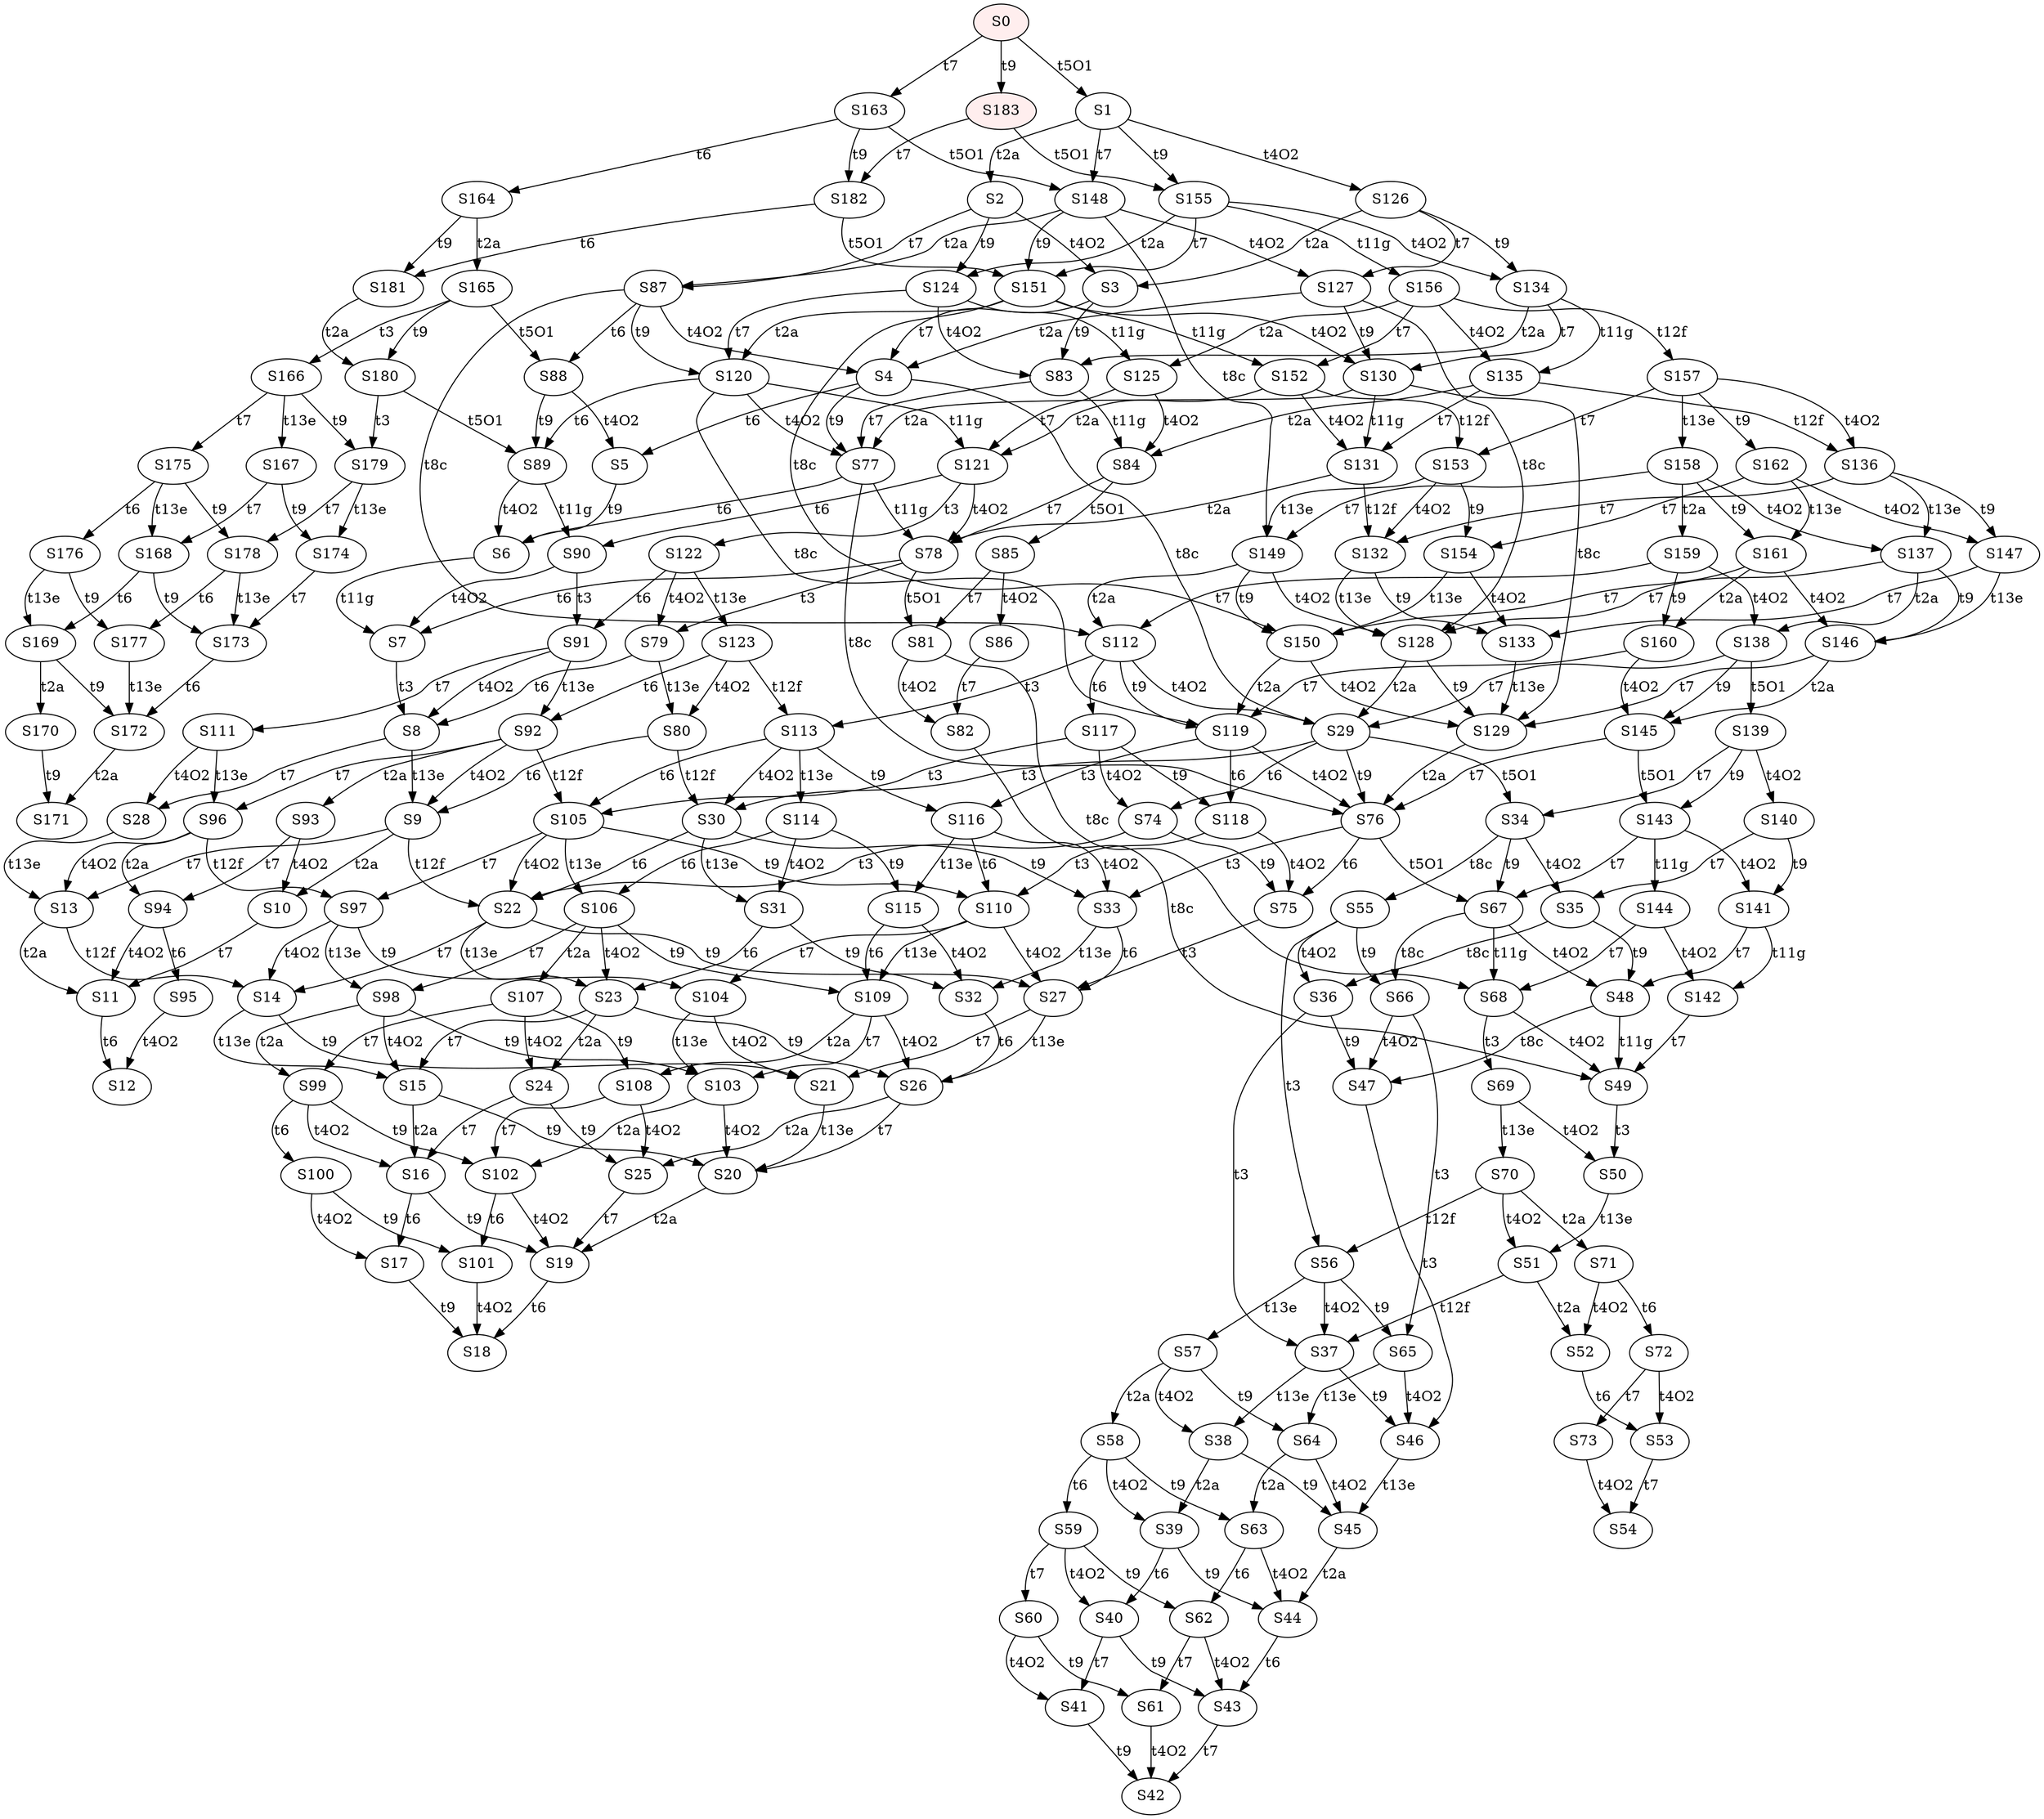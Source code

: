 digraph "SCinput/ic" {
node [style=filled fillcolor="#FFEEEE"]; S0 ;
node [fillcolor="#FFFFFF"]; S1 ;
node [fillcolor="#FFFFFF"]; S2 ;
node [fillcolor="#FFFFFF"]; S3 ;
node [fillcolor="#FFFFFF"]; S4 ;
node [fillcolor="#FFFFFF"]; S5 ;
node [fillcolor="#FFFFFF"]; S6 ;
node [fillcolor="#FFFFFF"]; S7 ;
node [fillcolor="#FFFFFF"]; S8 ;
node [fillcolor="#FFFFFF"]; S9 ;
node [fillcolor="#FFFFFF"]; S10 ;
node [fillcolor="#FFFFFF"]; S11 ;
node [fillcolor="#FFFFFF"]; S12 ;
node [fillcolor="#FFFFFF"]; S13 ;
node [fillcolor="#FFFFFF"]; S14 ;
node [fillcolor="#FFFFFF"]; S15 ;
node [fillcolor="#FFFFFF"]; S16 ;
node [fillcolor="#FFFFFF"]; S17 ;
node [fillcolor="#FFFFFF"]; S18 ;
node [fillcolor="#FFFFFF"]; S19 ;
node [fillcolor="#FFFFFF"]; S20 ;
node [fillcolor="#FFFFFF"]; S21 ;
node [fillcolor="#FFFFFF"]; S22 ;
node [fillcolor="#FFFFFF"]; S23 ;
node [fillcolor="#FFFFFF"]; S24 ;
node [fillcolor="#FFFFFF"]; S25 ;
node [fillcolor="#FFFFFF"]; S26 ;
node [fillcolor="#FFFFFF"]; S27 ;
node [fillcolor="#FFFFFF"]; S28 ;
node [fillcolor="#FFFFFF"]; S29 ;
node [fillcolor="#FFFFFF"]; S30 ;
node [fillcolor="#FFFFFF"]; S31 ;
node [fillcolor="#FFFFFF"]; S32 ;
node [fillcolor="#FFFFFF"]; S33 ;
node [fillcolor="#FFFFFF"]; S34 ;
node [fillcolor="#FFFFFF"]; S35 ;
node [fillcolor="#FFFFFF"]; S36 ;
node [fillcolor="#FFFFFF"]; S37 ;
node [fillcolor="#FFFFFF"]; S38 ;
node [fillcolor="#FFFFFF"]; S39 ;
node [fillcolor="#FFFFFF"]; S40 ;
node [fillcolor="#FFFFFF"]; S41 ;
node [fillcolor="#FFFFFF"]; S42 ;
node [fillcolor="#FFFFFF"]; S43 ;
node [fillcolor="#FFFFFF"]; S44 ;
node [fillcolor="#FFFFFF"]; S45 ;
node [fillcolor="#FFFFFF"]; S46 ;
node [fillcolor="#FFFFFF"]; S47 ;
node [fillcolor="#FFFFFF"]; S48 ;
node [fillcolor="#FFFFFF"]; S49 ;
node [fillcolor="#FFFFFF"]; S50 ;
node [fillcolor="#FFFFFF"]; S51 ;
node [fillcolor="#FFFFFF"]; S52 ;
node [fillcolor="#FFFFFF"]; S53 ;
node [fillcolor="#FFFFFF"]; S54 ;
node [fillcolor="#FFFFFF"]; S55 ;
node [fillcolor="#FFFFFF"]; S56 ;
node [fillcolor="#FFFFFF"]; S57 ;
node [fillcolor="#FFFFFF"]; S58 ;
node [fillcolor="#FFFFFF"]; S59 ;
node [fillcolor="#FFFFFF"]; S60 ;
node [fillcolor="#FFFFFF"]; S61 ;
node [fillcolor="#FFFFFF"]; S62 ;
node [fillcolor="#FFFFFF"]; S63 ;
node [fillcolor="#FFFFFF"]; S64 ;
node [fillcolor="#FFFFFF"]; S65 ;
node [fillcolor="#FFFFFF"]; S66 ;
node [fillcolor="#FFFFFF"]; S67 ;
node [fillcolor="#FFFFFF"]; S68 ;
node [fillcolor="#FFFFFF"]; S69 ;
node [fillcolor="#FFFFFF"]; S70 ;
node [fillcolor="#FFFFFF"]; S71 ;
node [fillcolor="#FFFFFF"]; S72 ;
node [fillcolor="#FFFFFF"]; S73 ;
node [fillcolor="#FFFFFF"]; S74 ;
node [fillcolor="#FFFFFF"]; S75 ;
node [fillcolor="#FFFFFF"]; S76 ;
node [fillcolor="#FFFFFF"]; S77 ;
node [fillcolor="#FFFFFF"]; S78 ;
node [fillcolor="#FFFFFF"]; S79 ;
node [fillcolor="#FFFFFF"]; S80 ;
node [fillcolor="#FFFFFF"]; S81 ;
node [fillcolor="#FFFFFF"]; S82 ;
node [fillcolor="#FFFFFF"]; S83 ;
node [fillcolor="#FFFFFF"]; S84 ;
node [fillcolor="#FFFFFF"]; S85 ;
node [fillcolor="#FFFFFF"]; S86 ;
node [fillcolor="#FFFFFF"]; S87 ;
node [fillcolor="#FFFFFF"]; S88 ;
node [fillcolor="#FFFFFF"]; S89 ;
node [fillcolor="#FFFFFF"]; S90 ;
node [fillcolor="#FFFFFF"]; S91 ;
node [fillcolor="#FFFFFF"]; S92 ;
node [fillcolor="#FFFFFF"]; S93 ;
node [fillcolor="#FFFFFF"]; S94 ;
node [fillcolor="#FFFFFF"]; S95 ;
node [fillcolor="#FFFFFF"]; S96 ;
node [fillcolor="#FFFFFF"]; S97 ;
node [fillcolor="#FFFFFF"]; S98 ;
node [fillcolor="#FFFFFF"]; S99 ;
node [fillcolor="#FFFFFF"]; S100 ;
node [fillcolor="#FFFFFF"]; S101 ;
node [fillcolor="#FFFFFF"]; S102 ;
node [fillcolor="#FFFFFF"]; S103 ;
node [fillcolor="#FFFFFF"]; S104 ;
node [fillcolor="#FFFFFF"]; S105 ;
node [fillcolor="#FFFFFF"]; S106 ;
node [fillcolor="#FFFFFF"]; S107 ;
node [fillcolor="#FFFFFF"]; S108 ;
node [fillcolor="#FFFFFF"]; S109 ;
node [fillcolor="#FFFFFF"]; S110 ;
node [fillcolor="#FFFFFF"]; S111 ;
node [fillcolor="#FFFFFF"]; S112 ;
node [fillcolor="#FFFFFF"]; S113 ;
node [fillcolor="#FFFFFF"]; S114 ;
node [fillcolor="#FFFFFF"]; S115 ;
node [fillcolor="#FFFFFF"]; S116 ;
node [fillcolor="#FFFFFF"]; S117 ;
node [fillcolor="#FFFFFF"]; S118 ;
node [fillcolor="#FFFFFF"]; S119 ;
node [fillcolor="#FFFFFF"]; S120 ;
node [fillcolor="#FFFFFF"]; S121 ;
node [fillcolor="#FFFFFF"]; S122 ;
node [fillcolor="#FFFFFF"]; S123 ;
node [fillcolor="#FFFFFF"]; S124 ;
node [fillcolor="#FFFFFF"]; S125 ;
node [fillcolor="#FFFFFF"]; S126 ;
node [fillcolor="#FFFFFF"]; S127 ;
node [fillcolor="#FFFFFF"]; S128 ;
node [fillcolor="#FFFFFF"]; S129 ;
node [fillcolor="#FFFFFF"]; S130 ;
node [fillcolor="#FFFFFF"]; S131 ;
node [fillcolor="#FFFFFF"]; S132 ;
node [fillcolor="#FFFFFF"]; S133 ;
node [fillcolor="#FFFFFF"]; S134 ;
node [fillcolor="#FFFFFF"]; S135 ;
node [fillcolor="#FFFFFF"]; S136 ;
node [fillcolor="#FFFFFF"]; S137 ;
node [fillcolor="#FFFFFF"]; S138 ;
node [fillcolor="#FFFFFF"]; S139 ;
node [fillcolor="#FFFFFF"]; S140 ;
node [fillcolor="#FFFFFF"]; S141 ;
node [fillcolor="#FFFFFF"]; S142 ;
node [fillcolor="#FFFFFF"]; S143 ;
node [fillcolor="#FFFFFF"]; S144 ;
node [fillcolor="#FFFFFF"]; S145 ;
node [fillcolor="#FFFFFF"]; S146 ;
node [fillcolor="#FFFFFF"]; S147 ;
node [fillcolor="#FFFFFF"]; S148 ;
node [fillcolor="#FFFFFF"]; S149 ;
node [fillcolor="#FFFFFF"]; S150 ;
node [fillcolor="#FFFFFF"]; S151 ;
node [fillcolor="#FFFFFF"]; S152 ;
node [fillcolor="#FFFFFF"]; S153 ;
node [fillcolor="#FFFFFF"]; S154 ;
node [fillcolor="#FFFFFF"]; S155 ;
node [fillcolor="#FFFFFF"]; S156 ;
node [fillcolor="#FFFFFF"]; S157 ;
node [fillcolor="#FFFFFF"]; S158 ;
node [fillcolor="#FFFFFF"]; S159 ;
node [fillcolor="#FFFFFF"]; S160 ;
node [fillcolor="#FFFFFF"]; S161 ;
node [fillcolor="#FFFFFF"]; S162 ;
node [fillcolor="#FFFFFF"]; S163 ;
node [fillcolor="#FFFFFF"]; S164 ;
node [fillcolor="#FFFFFF"]; S165 ;
node [fillcolor="#FFFFFF"]; S166 ;
node [fillcolor="#FFFFFF"]; S167 ;
node [fillcolor="#FFFFFF"]; S168 ;
node [fillcolor="#FFFFFF"]; S169 ;
node [fillcolor="#FFFFFF"]; S170 ;
node [fillcolor="#FFFFFF"]; S171 ;
node [fillcolor="#FFFFFF"]; S172 ;
node [fillcolor="#FFFFFF"]; S173 ;
node [fillcolor="#FFFFFF"]; S174 ;
node [fillcolor="#FFFFFF"]; S175 ;
node [fillcolor="#FFFFFF"]; S176 ;
node [fillcolor="#FFFFFF"]; S177 ;
node [fillcolor="#FFFFFF"]; S178 ;
node [fillcolor="#FFFFFF"]; S179 ;
node [fillcolor="#FFFFFF"]; S180 ;
node [fillcolor="#FFFFFF"]; S181 ;
node [fillcolor="#FFFFFF"]; S182 ;
node [style=filled fillcolor="#FFEEEE"]; S183 ;
S0 -> S183 [label=t9]
S0 -> S163 [label=t7]
S0 -> S1 [label=t5O1]
S1 -> S155 [label=t9]
S1 -> S148 [label=t7]
S1 -> S126 [label=t4O2]
S1 -> S2 [label=t2a]
S2 -> S124 [label=t9]
S2 -> S87 [label=t7]
S2 -> S3 [label=t4O2]
S3 -> S83 [label=t9]
S3 -> S4 [label=t7]
S4 -> S77 [label=t9]
S4 -> S29 [label=t8c]
S4 -> S5 [label=t6]
S5 -> S6 [label=t9]
S6 -> S7 [label=t11g]
S7 -> S8 [label=t3]
S8 -> S28 [label=t7]
S8 -> S9 [label=t13e]
S9 -> S22 [label=t12f]
S9 -> S13 [label=t7]
S9 -> S10 [label=t2a]
S10 -> S11 [label=t7]
S11 -> S12 [label=t6]
S13 -> S14 [label=t12f]
S13 -> S11 [label=t2a]
S14 -> S21 [label=t9]
S14 -> S15 [label=t13e]
S15 -> S20 [label=t9]
S15 -> S16 [label=t2a]
S16 -> S19 [label=t9]
S16 -> S17 [label=t6]
S17 -> S18 [label=t9]
S19 -> S18 [label=t6]
S20 -> S19 [label=t2a]
S21 -> S20 [label=t13e]
S22 -> S27 [label=t9]
S22 -> S14 [label=t7]
S22 -> S23 [label=t13e]
S23 -> S26 [label=t9]
S23 -> S15 [label=t7]
S23 -> S24 [label=t2a]
S24 -> S25 [label=t9]
S24 -> S16 [label=t7]
S25 -> S19 [label=t7]
S26 -> S20 [label=t7]
S26 -> S25 [label=t2a]
S27 -> S21 [label=t7]
S27 -> S26 [label=t13e]
S28 -> S13 [label=t13e]
S29 -> S76 [label=t9]
S29 -> S74 [label=t6]
S29 -> S34 [label=t5O1]
S29 -> S30 [label=t3]
S30 -> S33 [label=t9]
S30 -> S22 [label=t6]
S30 -> S31 [label=t13e]
S31 -> S32 [label=t9]
S31 -> S23 [label=t6]
S32 -> S26 [label=t6]
S33 -> S27 [label=t6]
S33 -> S32 [label=t13e]
S34 -> S67 [label=t9]
S34 -> S55 [label=t8c]
S34 -> S35 [label=t4O2]
S35 -> S48 [label=t9]
S35 -> S36 [label=t8c]
S36 -> S47 [label=t9]
S36 -> S37 [label=t3]
S37 -> S46 [label=t9]
S37 -> S38 [label=t13e]
S38 -> S45 [label=t9]
S38 -> S39 [label=t2a]
S39 -> S44 [label=t9]
S39 -> S40 [label=t6]
S40 -> S43 [label=t9]
S40 -> S41 [label=t7]
S41 -> S42 [label=t9]
S43 -> S42 [label=t7]
S44 -> S43 [label=t6]
S45 -> S44 [label=t2a]
S46 -> S45 [label=t13e]
S47 -> S46 [label=t3]
S48 -> S49 [label=t11g]
S48 -> S47 [label=t8c]
S49 -> S50 [label=t3]
S50 -> S51 [label=t13e]
S51 -> S37 [label=t12f]
S51 -> S52 [label=t2a]
S52 -> S53 [label=t6]
S53 -> S54 [label=t7]
S55 -> S66 [label=t9]
S55 -> S36 [label=t4O2]
S55 -> S56 [label=t3]
S56 -> S65 [label=t9]
S56 -> S37 [label=t4O2]
S56 -> S57 [label=t13e]
S57 -> S64 [label=t9]
S57 -> S38 [label=t4O2]
S57 -> S58 [label=t2a]
S58 -> S63 [label=t9]
S58 -> S59 [label=t6]
S58 -> S39 [label=t4O2]
S59 -> S62 [label=t9]
S59 -> S60 [label=t7]
S59 -> S40 [label=t4O2]
S60 -> S61 [label=t9]
S60 -> S41 [label=t4O2]
S61 -> S42 [label=t4O2]
S62 -> S61 [label=t7]
S62 -> S43 [label=t4O2]
S63 -> S62 [label=t6]
S63 -> S44 [label=t4O2]
S64 -> S45 [label=t4O2]
S64 -> S63 [label=t2a]
S65 -> S46 [label=t4O2]
S65 -> S64 [label=t13e]
S66 -> S47 [label=t4O2]
S66 -> S65 [label=t3]
S67 -> S68 [label=t11g]
S67 -> S66 [label=t8c]
S67 -> S48 [label=t4O2]
S68 -> S49 [label=t4O2]
S68 -> S69 [label=t3]
S69 -> S50 [label=t4O2]
S69 -> S70 [label=t13e]
S70 -> S56 [label=t12f]
S70 -> S51 [label=t4O2]
S70 -> S71 [label=t2a]
S71 -> S72 [label=t6]
S71 -> S52 [label=t4O2]
S72 -> S73 [label=t7]
S72 -> S53 [label=t4O2]
S73 -> S54 [label=t4O2]
S74 -> S75 [label=t9]
S74 -> S22 [label=t3]
S75 -> S27 [label=t3]
S76 -> S75 [label=t6]
S76 -> S67 [label=t5O1]
S76 -> S33 [label=t3]
S77 -> S78 [label=t11g]
S77 -> S76 [label=t8c]
S77 -> S6 [label=t6]
S78 -> S7 [label=t6]
S78 -> S81 [label=t5O1]
S78 -> S79 [label=t3]
S79 -> S8 [label=t6]
S79 -> S80 [label=t13e]
S80 -> S30 [label=t12f]
S80 -> S9 [label=t6]
S81 -> S68 [label=t8c]
S81 -> S82 [label=t4O2]
S82 -> S49 [label=t8c]
S83 -> S84 [label=t11g]
S83 -> S77 [label=t7]
S84 -> S78 [label=t7]
S84 -> S85 [label=t5O1]
S85 -> S81 [label=t7]
S85 -> S86 [label=t4O2]
S86 -> S82 [label=t7]
S87 -> S120 [label=t9]
S87 -> S112 [label=t8c]
S87 -> S88 [label=t6]
S87 -> S4 [label=t4O2]
S88 -> S89 [label=t9]
S88 -> S5 [label=t4O2]
S89 -> S90 [label=t11g]
S89 -> S6 [label=t4O2]
S90 -> S7 [label=t4O2]
S90 -> S91 [label=t3]
S91 -> S111 [label=t7]
S91 -> S8 [label=t4O2]
S91 -> S92 [label=t13e]
S92 -> S105 [label=t12f]
S92 -> S96 [label=t7]
S92 -> S9 [label=t4O2]
S92 -> S93 [label=t2a]
S93 -> S94 [label=t7]
S93 -> S10 [label=t4O2]
S94 -> S95 [label=t6]
S94 -> S11 [label=t4O2]
S95 -> S12 [label=t4O2]
S96 -> S97 [label=t12f]
S96 -> S13 [label=t4O2]
S96 -> S94 [label=t2a]
S97 -> S104 [label=t9]
S97 -> S14 [label=t4O2]
S97 -> S98 [label=t13e]
S98 -> S103 [label=t9]
S98 -> S15 [label=t4O2]
S98 -> S99 [label=t2a]
S99 -> S102 [label=t9]
S99 -> S100 [label=t6]
S99 -> S16 [label=t4O2]
S100 -> S101 [label=t9]
S100 -> S17 [label=t4O2]
S101 -> S18 [label=t4O2]
S102 -> S101 [label=t6]
S102 -> S19 [label=t4O2]
S103 -> S20 [label=t4O2]
S103 -> S102 [label=t2a]
S104 -> S21 [label=t4O2]
S104 -> S103 [label=t13e]
S105 -> S110 [label=t9]
S105 -> S97 [label=t7]
S105 -> S22 [label=t4O2]
S105 -> S106 [label=t13e]
S106 -> S109 [label=t9]
S106 -> S98 [label=t7]
S106 -> S23 [label=t4O2]
S106 -> S107 [label=t2a]
S107 -> S108 [label=t9]
S107 -> S99 [label=t7]
S107 -> S24 [label=t4O2]
S108 -> S102 [label=t7]
S108 -> S25 [label=t4O2]
S109 -> S103 [label=t7]
S109 -> S26 [label=t4O2]
S109 -> S108 [label=t2a]
S110 -> S104 [label=t7]
S110 -> S27 [label=t4O2]
S110 -> S109 [label=t13e]
S111 -> S28 [label=t4O2]
S111 -> S96 [label=t13e]
S112 -> S119 [label=t9]
S112 -> S117 [label=t6]
S112 -> S29 [label=t4O2]
S112 -> S113 [label=t3]
S113 -> S116 [label=t9]
S113 -> S105 [label=t6]
S113 -> S30 [label=t4O2]
S113 -> S114 [label=t13e]
S114 -> S115 [label=t9]
S114 -> S106 [label=t6]
S114 -> S31 [label=t4O2]
S115 -> S109 [label=t6]
S115 -> S32 [label=t4O2]
S116 -> S110 [label=t6]
S116 -> S33 [label=t4O2]
S116 -> S115 [label=t13e]
S117 -> S118 [label=t9]
S117 -> S74 [label=t4O2]
S117 -> S105 [label=t3]
S118 -> S75 [label=t4O2]
S118 -> S110 [label=t3]
S119 -> S118 [label=t6]
S119 -> S76 [label=t4O2]
S119 -> S116 [label=t3]
S120 -> S121 [label=t11g]
S120 -> S119 [label=t8c]
S120 -> S89 [label=t6]
S120 -> S77 [label=t4O2]
S121 -> S90 [label=t6]
S121 -> S78 [label=t4O2]
S121 -> S122 [label=t3]
S122 -> S91 [label=t6]
S122 -> S79 [label=t4O2]
S122 -> S123 [label=t13e]
S123 -> S113 [label=t12f]
S123 -> S92 [label=t6]
S123 -> S80 [label=t4O2]
S124 -> S125 [label=t11g]
S124 -> S120 [label=t7]
S124 -> S83 [label=t4O2]
S125 -> S121 [label=t7]
S125 -> S84 [label=t4O2]
S126 -> S134 [label=t9]
S126 -> S127 [label=t7]
S126 -> S3 [label=t2a]
S127 -> S130 [label=t9]
S127 -> S128 [label=t8c]
S127 -> S4 [label=t2a]
S128 -> S129 [label=t9]
S128 -> S29 [label=t2a]
S129 -> S76 [label=t2a]
S130 -> S131 [label=t11g]
S130 -> S129 [label=t8c]
S130 -> S77 [label=t2a]
S131 -> S132 [label=t12f]
S131 -> S78 [label=t2a]
S132 -> S133 [label=t9]
S132 -> S128 [label=t13e]
S133 -> S129 [label=t13e]
S134 -> S135 [label=t11g]
S134 -> S130 [label=t7]
S134 -> S83 [label=t2a]
S135 -> S136 [label=t12f]
S135 -> S131 [label=t7]
S135 -> S84 [label=t2a]
S136 -> S147 [label=t9]
S136 -> S132 [label=t7]
S136 -> S137 [label=t13e]
S137 -> S146 [label=t9]
S137 -> S128 [label=t7]
S137 -> S138 [label=t2a]
S138 -> S145 [label=t9]
S138 -> S29 [label=t7]
S138 -> S139 [label=t5O1]
S139 -> S143 [label=t9]
S139 -> S34 [label=t7]
S139 -> S140 [label=t4O2]
S140 -> S141 [label=t9]
S140 -> S35 [label=t7]
S141 -> S142 [label=t11g]
S141 -> S48 [label=t7]
S142 -> S49 [label=t7]
S143 -> S144 [label=t11g]
S143 -> S67 [label=t7]
S143 -> S141 [label=t4O2]
S144 -> S68 [label=t7]
S144 -> S142 [label=t4O2]
S145 -> S76 [label=t7]
S145 -> S143 [label=t5O1]
S146 -> S129 [label=t7]
S146 -> S145 [label=t2a]
S147 -> S133 [label=t7]
S147 -> S146 [label=t13e]
S148 -> S151 [label=t9]
S148 -> S149 [label=t8c]
S148 -> S127 [label=t4O2]
S148 -> S87 [label=t2a]
S149 -> S150 [label=t9]
S149 -> S128 [label=t4O2]
S149 -> S112 [label=t2a]
S150 -> S129 [label=t4O2]
S150 -> S119 [label=t2a]
S151 -> S152 [label=t11g]
S151 -> S150 [label=t8c]
S151 -> S130 [label=t4O2]
S151 -> S120 [label=t2a]
S152 -> S153 [label=t12f]
S152 -> S131 [label=t4O2]
S152 -> S121 [label=t2a]
S153 -> S154 [label=t9]
S153 -> S132 [label=t4O2]
S153 -> S149 [label=t13e]
S154 -> S133 [label=t4O2]
S154 -> S150 [label=t13e]
S155 -> S156 [label=t11g]
S155 -> S151 [label=t7]
S155 -> S134 [label=t4O2]
S155 -> S124 [label=t2a]
S156 -> S157 [label=t12f]
S156 -> S152 [label=t7]
S156 -> S135 [label=t4O2]
S156 -> S125 [label=t2a]
S157 -> S162 [label=t9]
S157 -> S153 [label=t7]
S157 -> S136 [label=t4O2]
S157 -> S158 [label=t13e]
S158 -> S161 [label=t9]
S158 -> S149 [label=t7]
S158 -> S137 [label=t4O2]
S158 -> S159 [label=t2a]
S159 -> S160 [label=t9]
S159 -> S112 [label=t7]
S159 -> S138 [label=t4O2]
S160 -> S119 [label=t7]
S160 -> S145 [label=t4O2]
S161 -> S150 [label=t7]
S161 -> S146 [label=t4O2]
S161 -> S160 [label=t2a]
S162 -> S154 [label=t7]
S162 -> S147 [label=t4O2]
S162 -> S161 [label=t13e]
S163 -> S182 [label=t9]
S163 -> S164 [label=t6]
S163 -> S148 [label=t5O1]
S164 -> S181 [label=t9]
S164 -> S165 [label=t2a]
S165 -> S180 [label=t9]
S165 -> S88 [label=t5O1]
S165 -> S166 [label=t3]
S166 -> S179 [label=t9]
S166 -> S175 [label=t7]
S166 -> S167 [label=t13e]
S167 -> S174 [label=t9]
S167 -> S168 [label=t7]
S168 -> S173 [label=t9]
S168 -> S169 [label=t6]
S169 -> S172 [label=t9]
S169 -> S170 [label=t2a]
S170 -> S171 [label=t9]
S172 -> S171 [label=t2a]
S173 -> S172 [label=t6]
S174 -> S173 [label=t7]
S175 -> S178 [label=t9]
S175 -> S176 [label=t6]
S175 -> S168 [label=t13e]
S176 -> S177 [label=t9]
S176 -> S169 [label=t13e]
S177 -> S172 [label=t13e]
S178 -> S177 [label=t6]
S178 -> S173 [label=t13e]
S179 -> S178 [label=t7]
S179 -> S174 [label=t13e]
S180 -> S89 [label=t5O1]
S180 -> S179 [label=t3]
S181 -> S180 [label=t2a]
S182 -> S181 [label=t6]
S182 -> S151 [label=t5O1]
S183 -> S182 [label=t7]
S183 -> S155 [label=t5O1]
}